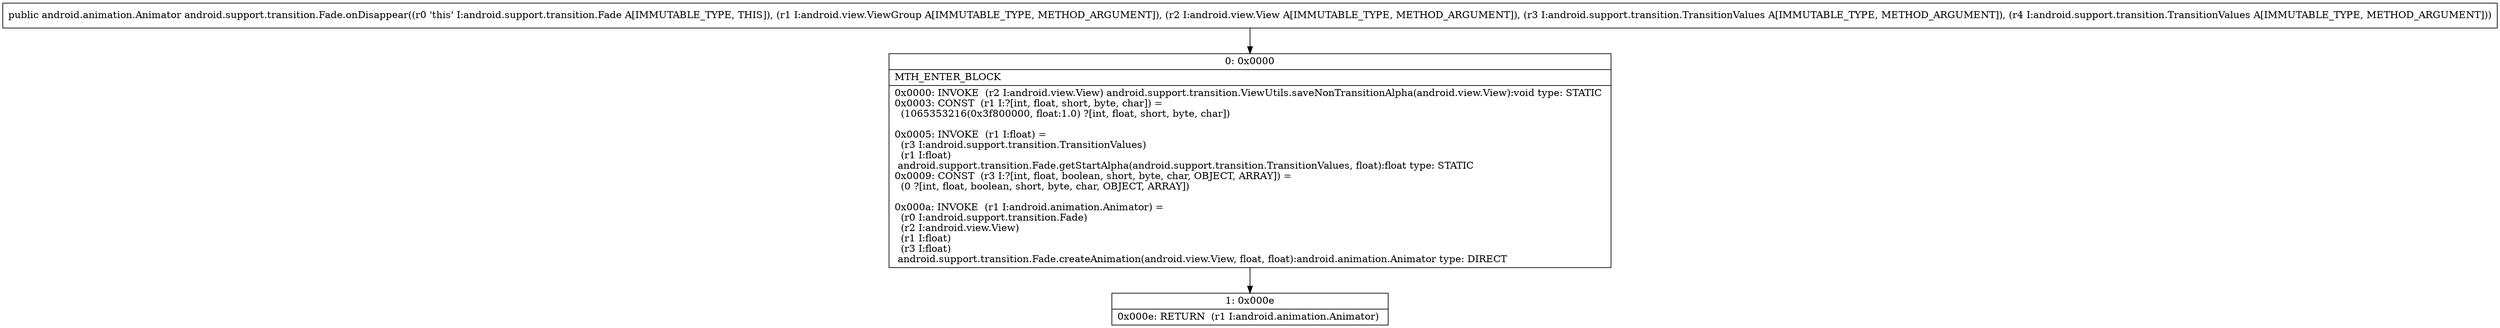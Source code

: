 digraph "CFG forandroid.support.transition.Fade.onDisappear(Landroid\/view\/ViewGroup;Landroid\/view\/View;Landroid\/support\/transition\/TransitionValues;Landroid\/support\/transition\/TransitionValues;)Landroid\/animation\/Animator;" {
Node_0 [shape=record,label="{0\:\ 0x0000|MTH_ENTER_BLOCK\l|0x0000: INVOKE  (r2 I:android.view.View) android.support.transition.ViewUtils.saveNonTransitionAlpha(android.view.View):void type: STATIC \l0x0003: CONST  (r1 I:?[int, float, short, byte, char]) = \l  (1065353216(0x3f800000, float:1.0) ?[int, float, short, byte, char])\l \l0x0005: INVOKE  (r1 I:float) = \l  (r3 I:android.support.transition.TransitionValues)\l  (r1 I:float)\l android.support.transition.Fade.getStartAlpha(android.support.transition.TransitionValues, float):float type: STATIC \l0x0009: CONST  (r3 I:?[int, float, boolean, short, byte, char, OBJECT, ARRAY]) = \l  (0 ?[int, float, boolean, short, byte, char, OBJECT, ARRAY])\l \l0x000a: INVOKE  (r1 I:android.animation.Animator) = \l  (r0 I:android.support.transition.Fade)\l  (r2 I:android.view.View)\l  (r1 I:float)\l  (r3 I:float)\l android.support.transition.Fade.createAnimation(android.view.View, float, float):android.animation.Animator type: DIRECT \l}"];
Node_1 [shape=record,label="{1\:\ 0x000e|0x000e: RETURN  (r1 I:android.animation.Animator) \l}"];
MethodNode[shape=record,label="{public android.animation.Animator android.support.transition.Fade.onDisappear((r0 'this' I:android.support.transition.Fade A[IMMUTABLE_TYPE, THIS]), (r1 I:android.view.ViewGroup A[IMMUTABLE_TYPE, METHOD_ARGUMENT]), (r2 I:android.view.View A[IMMUTABLE_TYPE, METHOD_ARGUMENT]), (r3 I:android.support.transition.TransitionValues A[IMMUTABLE_TYPE, METHOD_ARGUMENT]), (r4 I:android.support.transition.TransitionValues A[IMMUTABLE_TYPE, METHOD_ARGUMENT])) }"];
MethodNode -> Node_0;
Node_0 -> Node_1;
}

